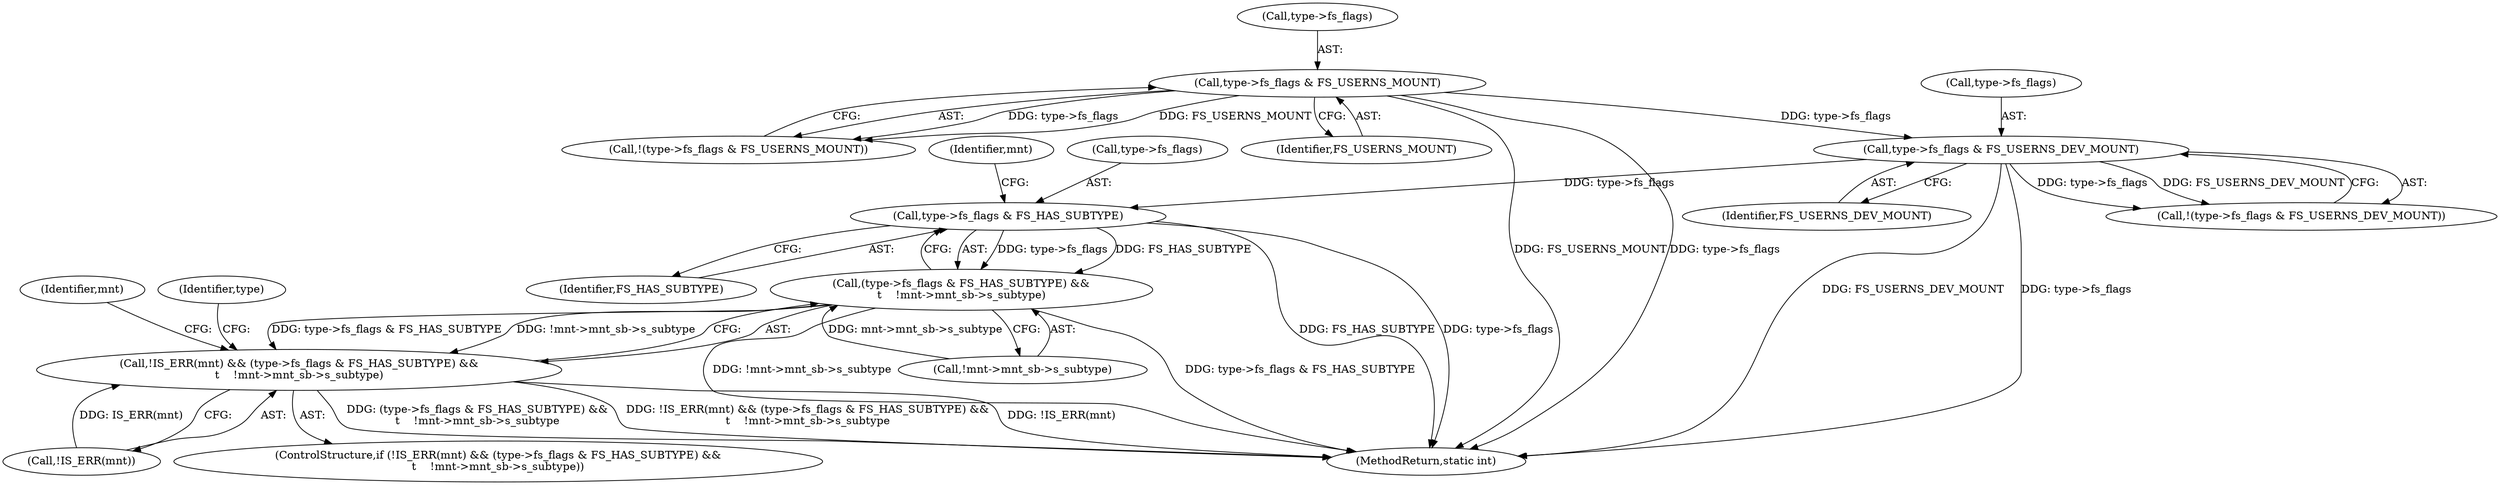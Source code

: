 digraph "0_linux_9566d6742852c527bf5af38af5cbb878dad75705_0@pointer" {
"1000186" [label="(Call,type->fs_flags & FS_HAS_SUBTYPE)"];
"1000159" [label="(Call,type->fs_flags & FS_USERNS_DEV_MOUNT)"];
"1000146" [label="(Call,type->fs_flags & FS_USERNS_MOUNT)"];
"1000185" [label="(Call,(type->fs_flags & FS_HAS_SUBTYPE) &&\n\t    !mnt->mnt_sb->s_subtype)"];
"1000181" [label="(Call,!IS_ERR(mnt) && (type->fs_flags & FS_HAS_SUBTYPE) &&\n\t    !mnt->mnt_sb->s_subtype)"];
"1000181" [label="(Call,!IS_ERR(mnt) && (type->fs_flags & FS_HAS_SUBTYPE) &&\n\t    !mnt->mnt_sb->s_subtype)"];
"1000180" [label="(ControlStructure,if (!IS_ERR(mnt) && (type->fs_flags & FS_HAS_SUBTYPE) &&\n\t    !mnt->mnt_sb->s_subtype))"];
"1000198" [label="(Identifier,mnt)"];
"1000203" [label="(Identifier,type)"];
"1000194" [label="(Identifier,mnt)"];
"1000186" [label="(Call,type->fs_flags & FS_HAS_SUBTYPE)"];
"1000145" [label="(Call,!(type->fs_flags & FS_USERNS_MOUNT))"];
"1000190" [label="(Identifier,FS_HAS_SUBTYPE)"];
"1000158" [label="(Call,!(type->fs_flags & FS_USERNS_DEV_MOUNT))"];
"1000191" [label="(Call,!mnt->mnt_sb->s_subtype)"];
"1000185" [label="(Call,(type->fs_flags & FS_HAS_SUBTYPE) &&\n\t    !mnt->mnt_sb->s_subtype)"];
"1000223" [label="(MethodReturn,static int)"];
"1000160" [label="(Call,type->fs_flags)"];
"1000159" [label="(Call,type->fs_flags & FS_USERNS_DEV_MOUNT)"];
"1000150" [label="(Identifier,FS_USERNS_MOUNT)"];
"1000147" [label="(Call,type->fs_flags)"];
"1000182" [label="(Call,!IS_ERR(mnt))"];
"1000163" [label="(Identifier,FS_USERNS_DEV_MOUNT)"];
"1000187" [label="(Call,type->fs_flags)"];
"1000146" [label="(Call,type->fs_flags & FS_USERNS_MOUNT)"];
"1000186" -> "1000185"  [label="AST: "];
"1000186" -> "1000190"  [label="CFG: "];
"1000187" -> "1000186"  [label="AST: "];
"1000190" -> "1000186"  [label="AST: "];
"1000194" -> "1000186"  [label="CFG: "];
"1000185" -> "1000186"  [label="CFG: "];
"1000186" -> "1000223"  [label="DDG: type->fs_flags"];
"1000186" -> "1000223"  [label="DDG: FS_HAS_SUBTYPE"];
"1000186" -> "1000185"  [label="DDG: type->fs_flags"];
"1000186" -> "1000185"  [label="DDG: FS_HAS_SUBTYPE"];
"1000159" -> "1000186"  [label="DDG: type->fs_flags"];
"1000159" -> "1000158"  [label="AST: "];
"1000159" -> "1000163"  [label="CFG: "];
"1000160" -> "1000159"  [label="AST: "];
"1000163" -> "1000159"  [label="AST: "];
"1000158" -> "1000159"  [label="CFG: "];
"1000159" -> "1000223"  [label="DDG: type->fs_flags"];
"1000159" -> "1000223"  [label="DDG: FS_USERNS_DEV_MOUNT"];
"1000159" -> "1000158"  [label="DDG: type->fs_flags"];
"1000159" -> "1000158"  [label="DDG: FS_USERNS_DEV_MOUNT"];
"1000146" -> "1000159"  [label="DDG: type->fs_flags"];
"1000146" -> "1000145"  [label="AST: "];
"1000146" -> "1000150"  [label="CFG: "];
"1000147" -> "1000146"  [label="AST: "];
"1000150" -> "1000146"  [label="AST: "];
"1000145" -> "1000146"  [label="CFG: "];
"1000146" -> "1000223"  [label="DDG: FS_USERNS_MOUNT"];
"1000146" -> "1000223"  [label="DDG: type->fs_flags"];
"1000146" -> "1000145"  [label="DDG: type->fs_flags"];
"1000146" -> "1000145"  [label="DDG: FS_USERNS_MOUNT"];
"1000185" -> "1000181"  [label="AST: "];
"1000185" -> "1000191"  [label="CFG: "];
"1000191" -> "1000185"  [label="AST: "];
"1000181" -> "1000185"  [label="CFG: "];
"1000185" -> "1000223"  [label="DDG: type->fs_flags & FS_HAS_SUBTYPE"];
"1000185" -> "1000223"  [label="DDG: !mnt->mnt_sb->s_subtype"];
"1000185" -> "1000181"  [label="DDG: type->fs_flags & FS_HAS_SUBTYPE"];
"1000185" -> "1000181"  [label="DDG: !mnt->mnt_sb->s_subtype"];
"1000191" -> "1000185"  [label="DDG: mnt->mnt_sb->s_subtype"];
"1000181" -> "1000180"  [label="AST: "];
"1000181" -> "1000182"  [label="CFG: "];
"1000182" -> "1000181"  [label="AST: "];
"1000198" -> "1000181"  [label="CFG: "];
"1000203" -> "1000181"  [label="CFG: "];
"1000181" -> "1000223"  [label="DDG: (type->fs_flags & FS_HAS_SUBTYPE) &&\n\t    !mnt->mnt_sb->s_subtype"];
"1000181" -> "1000223"  [label="DDG: !IS_ERR(mnt) && (type->fs_flags & FS_HAS_SUBTYPE) &&\n\t    !mnt->mnt_sb->s_subtype"];
"1000181" -> "1000223"  [label="DDG: !IS_ERR(mnt)"];
"1000182" -> "1000181"  [label="DDG: IS_ERR(mnt)"];
}
